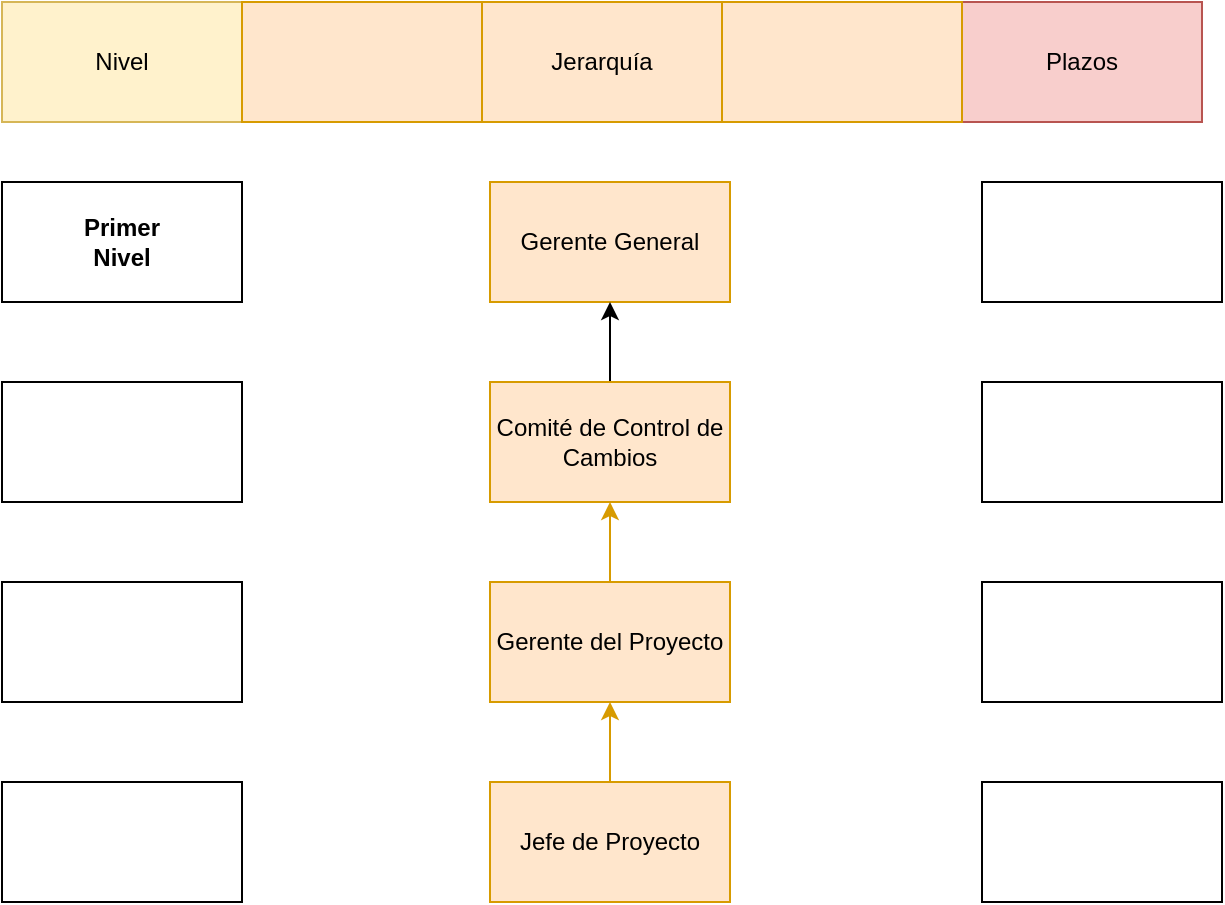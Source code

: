 <mxfile version="21.7.2" type="github">
  <diagram name="Página-1" id="esf7c1VdpeQ2RZWARha4">
    <mxGraphModel dx="1050" dy="534" grid="1" gridSize="10" guides="1" tooltips="1" connect="1" arrows="1" fold="1" page="1" pageScale="1" pageWidth="827" pageHeight="1169" math="0" shadow="0">
      <root>
        <mxCell id="0" />
        <mxCell id="1" parent="0" />
        <mxCell id="tHvkMNi2K44xbFxIB-WT-21" value="" style="rounded=0;whiteSpace=wrap;html=1;" vertex="1" parent="1">
          <mxGeometry x="110" y="180" width="120" height="60" as="geometry" />
        </mxCell>
        <mxCell id="tHvkMNi2K44xbFxIB-WT-1" value="Nivel" style="rounded=0;whiteSpace=wrap;html=1;fillColor=#fff2cc;strokeColor=#d6b656;" vertex="1" parent="1">
          <mxGeometry x="110" y="90" width="120" height="60" as="geometry" />
        </mxCell>
        <mxCell id="tHvkMNi2K44xbFxIB-WT-2" value="Jerarquía" style="rounded=0;whiteSpace=wrap;html=1;fillColor=#ffe6cc;strokeColor=#d79b00;" vertex="1" parent="1">
          <mxGeometry x="350" y="90" width="120" height="60" as="geometry" />
        </mxCell>
        <mxCell id="tHvkMNi2K44xbFxIB-WT-3" value="Plazos" style="rounded=0;whiteSpace=wrap;html=1;fillColor=#f8cecc;strokeColor=#b85450;" vertex="1" parent="1">
          <mxGeometry x="590" y="90" width="120" height="60" as="geometry" />
        </mxCell>
        <mxCell id="tHvkMNi2K44xbFxIB-WT-4" value="" style="rounded=0;whiteSpace=wrap;html=1;fillColor=#ffe6cc;strokeColor=#d79b00;" vertex="1" parent="1">
          <mxGeometry x="230" y="90" width="120" height="60" as="geometry" />
        </mxCell>
        <mxCell id="tHvkMNi2K44xbFxIB-WT-5" value="" style="rounded=0;whiteSpace=wrap;html=1;fillColor=#FFE6CC;strokeColor=#d79b00;" vertex="1" parent="1">
          <mxGeometry x="470" y="90" width="120" height="60" as="geometry" />
        </mxCell>
        <mxCell id="tHvkMNi2K44xbFxIB-WT-6" value="Gerente General" style="rounded=0;whiteSpace=wrap;html=1;fillColor=#ffe6cc;strokeColor=#d79b00;" vertex="1" parent="1">
          <mxGeometry x="354" y="180" width="120" height="60" as="geometry" />
        </mxCell>
        <mxCell id="tHvkMNi2K44xbFxIB-WT-20" style="edgeStyle=orthogonalEdgeStyle;rounded=0;orthogonalLoop=1;jettySize=auto;html=1;entryX=0.5;entryY=1;entryDx=0;entryDy=0;" edge="1" parent="1" source="tHvkMNi2K44xbFxIB-WT-7" target="tHvkMNi2K44xbFxIB-WT-6">
          <mxGeometry relative="1" as="geometry" />
        </mxCell>
        <mxCell id="tHvkMNi2K44xbFxIB-WT-7" value="Comité de Control de Cambios" style="rounded=0;whiteSpace=wrap;html=1;fillColor=#ffe6cc;strokeColor=#d79b00;" vertex="1" parent="1">
          <mxGeometry x="354" y="280" width="120" height="60" as="geometry" />
        </mxCell>
        <mxCell id="tHvkMNi2K44xbFxIB-WT-19" style="edgeStyle=orthogonalEdgeStyle;rounded=0;orthogonalLoop=1;jettySize=auto;html=1;entryX=0.5;entryY=1;entryDx=0;entryDy=0;fillColor=#ffe6cc;strokeColor=#d79b00;" edge="1" parent="1" source="tHvkMNi2K44xbFxIB-WT-8" target="tHvkMNi2K44xbFxIB-WT-7">
          <mxGeometry relative="1" as="geometry" />
        </mxCell>
        <mxCell id="tHvkMNi2K44xbFxIB-WT-8" value="Gerente del Proyecto" style="rounded=0;whiteSpace=wrap;html=1;fillColor=#ffe6cc;strokeColor=#d79b00;" vertex="1" parent="1">
          <mxGeometry x="354" y="380" width="120" height="60" as="geometry" />
        </mxCell>
        <mxCell id="tHvkMNi2K44xbFxIB-WT-18" style="edgeStyle=orthogonalEdgeStyle;rounded=0;orthogonalLoop=1;jettySize=auto;html=1;entryX=0.5;entryY=1;entryDx=0;entryDy=0;fillColor=#ffe6cc;strokeColor=#d79b00;" edge="1" parent="1" source="tHvkMNi2K44xbFxIB-WT-9" target="tHvkMNi2K44xbFxIB-WT-8">
          <mxGeometry relative="1" as="geometry" />
        </mxCell>
        <mxCell id="tHvkMNi2K44xbFxIB-WT-9" value="Jefe de Proyecto" style="rounded=0;whiteSpace=wrap;html=1;fillColor=#ffe6cc;strokeColor=#d79b00;" vertex="1" parent="1">
          <mxGeometry x="354" y="480" width="120" height="60" as="geometry" />
        </mxCell>
        <mxCell id="tHvkMNi2K44xbFxIB-WT-10" value="&lt;b&gt;Primer Nivel&lt;/b&gt;" style="text;html=1;strokeColor=none;fillColor=none;align=center;verticalAlign=middle;whiteSpace=wrap;rounded=0;" vertex="1" parent="1">
          <mxGeometry x="140" y="195" width="60" height="30" as="geometry" />
        </mxCell>
        <mxCell id="tHvkMNi2K44xbFxIB-WT-11" value="&lt;b&gt;Segundo Nivel&lt;/b&gt;" style="text;html=1;strokeColor=none;fillColor=none;align=center;verticalAlign=middle;whiteSpace=wrap;rounded=0;" vertex="1" parent="1">
          <mxGeometry x="140" y="295" width="60" height="30" as="geometry" />
        </mxCell>
        <mxCell id="tHvkMNi2K44xbFxIB-WT-12" value="&lt;b&gt;Tercer Nivel&lt;/b&gt;" style="text;html=1;strokeColor=none;fillColor=none;align=center;verticalAlign=middle;whiteSpace=wrap;rounded=0;" vertex="1" parent="1">
          <mxGeometry x="140" y="395" width="60" height="30" as="geometry" />
        </mxCell>
        <mxCell id="tHvkMNi2K44xbFxIB-WT-13" value="&lt;b&gt;Cuarto Nivel&lt;/b&gt;" style="text;html=1;strokeColor=none;fillColor=none;align=center;verticalAlign=middle;whiteSpace=wrap;rounded=0;" vertex="1" parent="1">
          <mxGeometry x="140" y="495" width="60" height="30" as="geometry" />
        </mxCell>
        <mxCell id="tHvkMNi2K44xbFxIB-WT-14" value="&lt;b&gt;2 días&lt;/b&gt;" style="text;html=1;strokeColor=none;fillColor=none;align=center;verticalAlign=middle;whiteSpace=wrap;rounded=0;" vertex="1" parent="1">
          <mxGeometry x="620" y="195" width="60" height="30" as="geometry" />
        </mxCell>
        <mxCell id="tHvkMNi2K44xbFxIB-WT-15" value="&lt;b&gt;2 días&lt;/b&gt;" style="text;html=1;strokeColor=none;fillColor=none;align=center;verticalAlign=middle;whiteSpace=wrap;rounded=0;" vertex="1" parent="1">
          <mxGeometry x="620" y="295" width="60" height="30" as="geometry" />
        </mxCell>
        <mxCell id="tHvkMNi2K44xbFxIB-WT-16" value="&lt;b&gt;2 días&lt;/b&gt;" style="text;html=1;strokeColor=none;fillColor=none;align=center;verticalAlign=middle;whiteSpace=wrap;rounded=0;" vertex="1" parent="1">
          <mxGeometry x="620" y="395" width="60" height="30" as="geometry" />
        </mxCell>
        <mxCell id="tHvkMNi2K44xbFxIB-WT-17" value="&lt;b&gt;2 días&lt;/b&gt;" style="text;html=1;strokeColor=none;fillColor=none;align=center;verticalAlign=middle;whiteSpace=wrap;rounded=0;" vertex="1" parent="1">
          <mxGeometry x="620" y="495" width="60" height="30" as="geometry" />
        </mxCell>
        <mxCell id="tHvkMNi2K44xbFxIB-WT-22" value="" style="rounded=0;whiteSpace=wrap;html=1;" vertex="1" parent="1">
          <mxGeometry x="110" y="280" width="120" height="60" as="geometry" />
        </mxCell>
        <mxCell id="tHvkMNi2K44xbFxIB-WT-23" value="" style="rounded=0;whiteSpace=wrap;html=1;" vertex="1" parent="1">
          <mxGeometry x="110" y="380" width="120" height="60" as="geometry" />
        </mxCell>
        <mxCell id="tHvkMNi2K44xbFxIB-WT-24" value="" style="rounded=0;whiteSpace=wrap;html=1;" vertex="1" parent="1">
          <mxGeometry x="110" y="480" width="120" height="60" as="geometry" />
        </mxCell>
        <mxCell id="tHvkMNi2K44xbFxIB-WT-25" value="" style="rounded=0;whiteSpace=wrap;html=1;" vertex="1" parent="1">
          <mxGeometry x="600" y="180" width="120" height="60" as="geometry" />
        </mxCell>
        <mxCell id="tHvkMNi2K44xbFxIB-WT-26" value="" style="rounded=0;whiteSpace=wrap;html=1;" vertex="1" parent="1">
          <mxGeometry x="600" y="280" width="120" height="60" as="geometry" />
        </mxCell>
        <mxCell id="tHvkMNi2K44xbFxIB-WT-27" value="" style="rounded=0;whiteSpace=wrap;html=1;" vertex="1" parent="1">
          <mxGeometry x="600" y="380" width="120" height="60" as="geometry" />
        </mxCell>
        <mxCell id="tHvkMNi2K44xbFxIB-WT-28" value="" style="rounded=0;whiteSpace=wrap;html=1;" vertex="1" parent="1">
          <mxGeometry x="600" y="480" width="120" height="60" as="geometry" />
        </mxCell>
      </root>
    </mxGraphModel>
  </diagram>
</mxfile>
